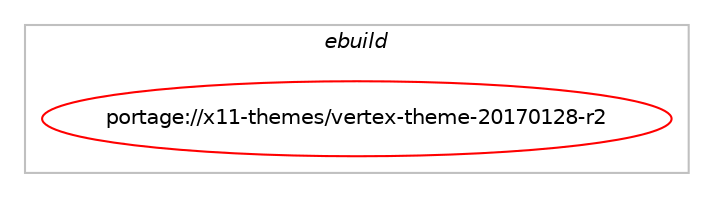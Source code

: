 digraph prolog {

# *************
# Graph options
# *************

newrank=true;
concentrate=true;
compound=true;
graph [rankdir=LR,fontname=Helvetica,fontsize=10,ranksep=1.5];#, ranksep=2.5, nodesep=0.2];
edge  [arrowhead=vee];
node  [fontname=Helvetica,fontsize=10];

# **********
# The ebuild
# **********

subgraph cluster_leftcol {
color=gray;
label=<<i>ebuild</i>>;
id [label="portage://x11-themes/vertex-theme-20170128-r2", color=red, width=4, href="../x11-themes/vertex-theme-20170128-r2.svg"];
}

# ****************
# The dependencies
# ****************

subgraph cluster_midcol {
color=gray;
label=<<i>dependencies</i>>;
subgraph cluster_compile {
fillcolor="#eeeeee";
style=filled;
label=<<i>compile</i>>;
}
subgraph cluster_compileandrun {
fillcolor="#eeeeee";
style=filled;
label=<<i>compile and run</i>>;
}
subgraph cluster_run {
fillcolor="#eeeeee";
style=filled;
label=<<i>run</i>>;
# *** BEGIN UNKNOWN DEPENDENCY TYPE (TODO) ***
# id -> equal(use_conditional_group(positive,cinnamon,portage://x11-themes/vertex-theme-20170128-r2,[package_dependency(portage://x11-themes/vertex-theme-20170128-r2,run,no,x11-libs,gtk+,greaterequal,[3.22,,,3.22],[slot(3)],[])]))
# *** END UNKNOWN DEPENDENCY TYPE (TODO) ***

# *** BEGIN UNKNOWN DEPENDENCY TYPE (TODO) ***
# id -> equal(use_conditional_group(positive,gnome-shell,portage://x11-themes/vertex-theme-20170128-r2,[package_dependency(portage://x11-themes/vertex-theme-20170128-r2,run,no,x11-libs,gtk+,greaterequal,[3.22,,,3.22],[slot(3)],[])]))
# *** END UNKNOWN DEPENDENCY TYPE (TODO) ***

# *** BEGIN UNKNOWN DEPENDENCY TYPE (TODO) ***
# id -> equal(package_dependency(portage://x11-themes/vertex-theme-20170128-r2,run,no,x11-themes,gnome-themes-standard,none,[,,],[],[]))
# *** END UNKNOWN DEPENDENCY TYPE (TODO) ***

# *** BEGIN UNKNOWN DEPENDENCY TYPE (TODO) ***
# id -> equal(package_dependency(portage://x11-themes/vertex-theme-20170128-r2,run,no,x11-themes,gtk-engines-murrine,none,[,,],[],[]))
# *** END UNKNOWN DEPENDENCY TYPE (TODO) ***

}
}

# **************
# The candidates
# **************

subgraph cluster_choices {
rank=same;
color=gray;
label=<<i>candidates</i>>;

}

}
